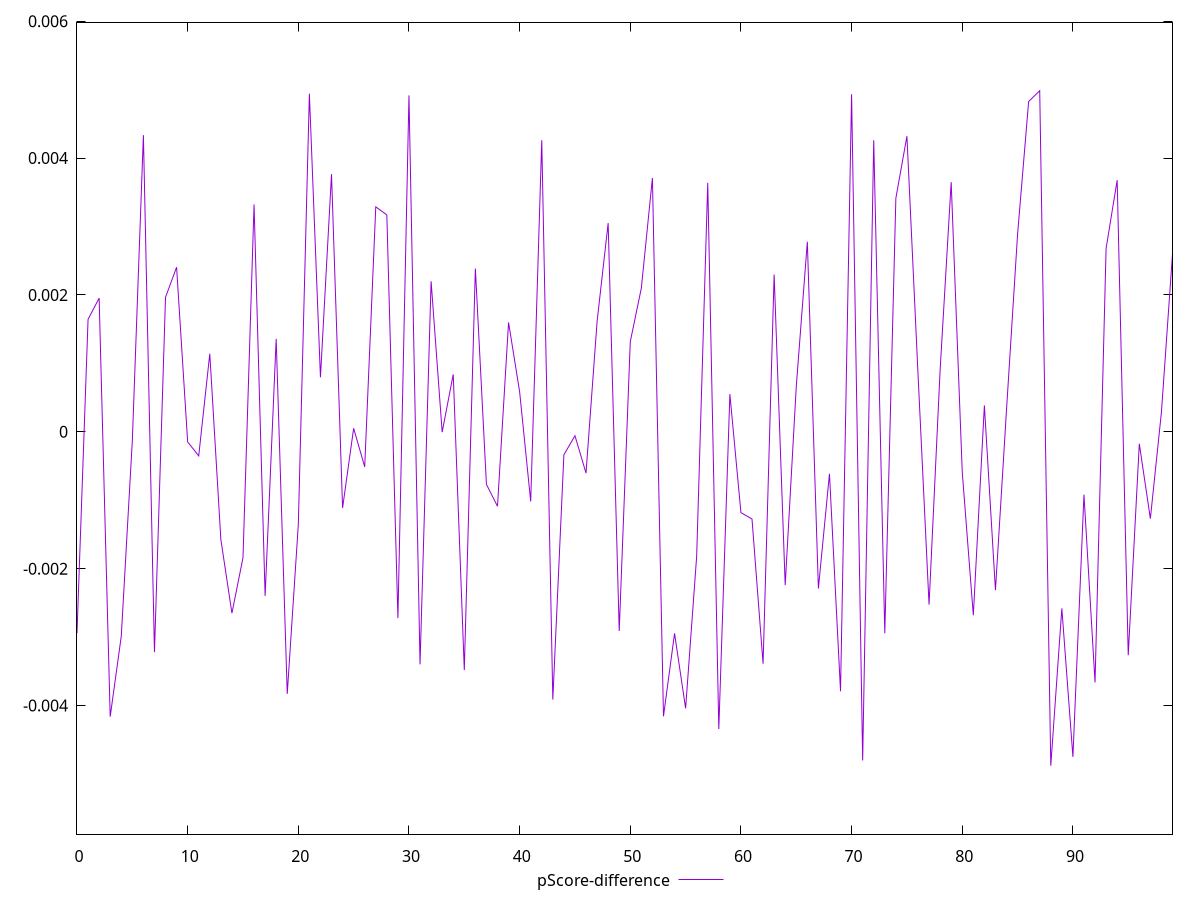 reset

$pScoreDifference <<EOF
0 -0.002940588823414858
1 0.0016446667019616168
2 0.0019536899937893093
3 -0.004163474712699955
4 -0.0029886037820112676
5 -0.00012941049407855232
6 0.004335711162387401
7 -0.003221365393654585
8 0.0019663741671955837
9 0.0024053729276252156
10 -0.00014802266570845823
11 -0.0003521569878147668
12 0.0011408706024662596
13 -0.0015736185104571199
14 -0.0026514841762723673
15 -0.0018406981897818309
16 0.003321831522943186
17 -0.0023986578972474693
18 0.0013580917313880114
19 -0.0038299534714725247
20 -0.0013593391642001684
21 0.004940482383458233
22 0.0007963225366789395
23 0.0037656526394490575
24 -0.001114233949299992
25 0.00005100586100836857
26 -0.000512172594588467
27 0.003287942062480176
28 0.003169057802898556
29 -0.0027236000092166757
30 0.004916694176048564
31 -0.0033994621970971917
32 0.002199726252362977
33 -0.000004975207498647549
34 0.0008394951581488508
35 -0.0034819572511697316
36 0.0023860498515196893
37 -0.0007681986568175425
38 -0.001088699063515275
39 0.0015983521758542452
40 0.0005855329703094991
41 -0.001018395852446341
42 0.004261380902618184
43 -0.0039136087531417285
44 -0.0003365791586700251
45 -0.00005731283854037983
46 -0.0006036514769770518
47 0.0016106114898518653
48 0.003050346059274567
49 -0.002911609167921214
50 0.0013169068473497525
51 0.0021007666188945784
52 0.003708491021132798
53 -0.004158488063957577
54 -0.0029465139993386513
55 -0.004041987782563039
56 -0.001817093818921589
57 0.0036380220346232672
58 -0.004344274220027922
59 0.0005510343884908009
60 -0.001182028136290203
61 -0.0012744772142379013
62 -0.0033899840994660035
63 0.0022982572367803433
64 -0.0022414247193465187
65 0.0006612749647965099
66 0.002777034162702252
67 -0.0022904577971396556
68 -0.0006139186240867733
69 -0.003792356574851996
70 0.004934012807106258
71 -0.004803488596730965
72 0.00426152481217168
73 -0.00294513142752284
74 0.00341296454724338
75 0.004320379321820611
76 0.0008543153520610414
77 -0.002526272015724418
78 0.0009002568668993183
79 0.003647991775550974
80 -0.0005893771138918424
81 -0.0026807650302882458
82 0.00038482715834531334
83 -0.0023141883882533687
84 0.0003212426855419004
85 0.0028861758236142787
86 0.004827125841913915
87 0.00498498835461425
88 -0.004880486397435435
89 -0.002581826270060983
90 -0.004751299509477613
91 -0.000918583909598425
92 -0.003663906739065137
93 0.0026810178978019517
94 0.0036775893945588667
95 -0.0032662615177682097
96 -0.0001756769845531192
97 -0.0012690624397905248
98 0.0002864897434284863
99 0.002597188853748933
EOF

set key outside below
set xrange [0:99]
set yrange [-0.005880486397435435:0.00598498835461425]
set trange [-0.005880486397435435:0.00598498835461425]
set terminal svg size 640, 500 enhanced background rgb 'white'
set output "reports/report_00027_2021-02-24T12-40-31.850Z/first-contentful-paint/samples/music/pScore-difference/values.svg"

plot $pScoreDifference title "pScore-difference" with line

reset
